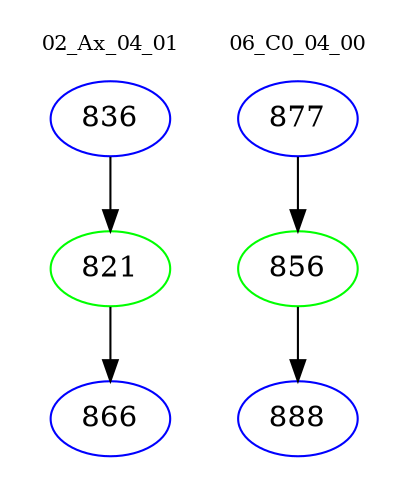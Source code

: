 digraph{
subgraph cluster_0 {
color = white
label = "02_Ax_04_01";
fontsize=10;
T0_836 [label="836", color="blue"]
T0_836 -> T0_821 [color="black"]
T0_821 [label="821", color="green"]
T0_821 -> T0_866 [color="black"]
T0_866 [label="866", color="blue"]
}
subgraph cluster_1 {
color = white
label = "06_C0_04_00";
fontsize=10;
T1_877 [label="877", color="blue"]
T1_877 -> T1_856 [color="black"]
T1_856 [label="856", color="green"]
T1_856 -> T1_888 [color="black"]
T1_888 [label="888", color="blue"]
}
}
